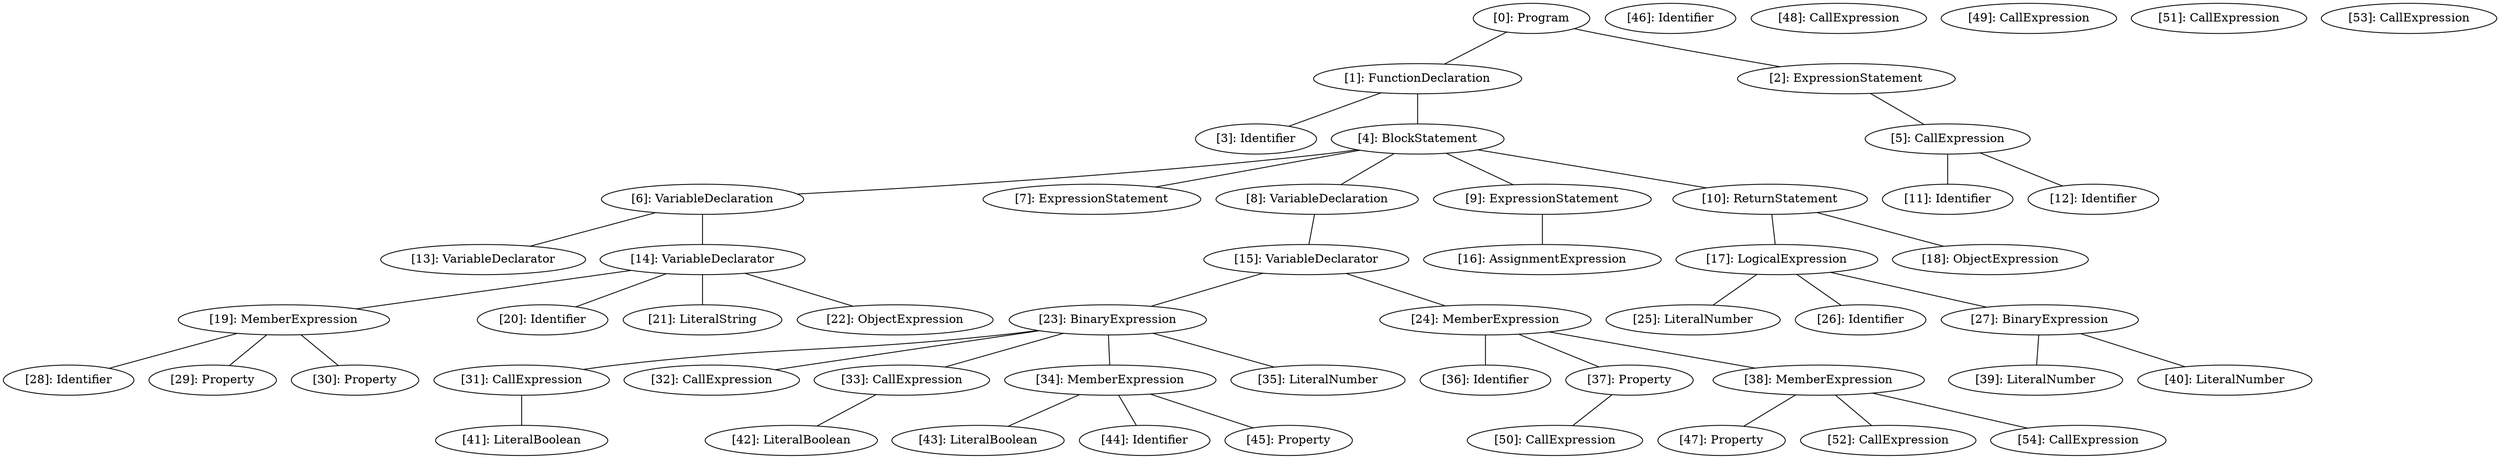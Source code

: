 // Result
graph {
	0 [label="[0]: Program"]
	1 [label="[1]: FunctionDeclaration"]
	2 [label="[2]: ExpressionStatement"]
	3 [label="[3]: Identifier"]
	4 [label="[4]: BlockStatement"]
	5 [label="[5]: CallExpression"]
	6 [label="[6]: VariableDeclaration"]
	7 [label="[7]: ExpressionStatement"]
	8 [label="[8]: VariableDeclaration"]
	9 [label="[9]: ExpressionStatement"]
	10 [label="[10]: ReturnStatement"]
	11 [label="[11]: Identifier"]
	12 [label="[12]: Identifier"]
	13 [label="[13]: VariableDeclarator"]
	14 [label="[14]: VariableDeclarator"]
	15 [label="[15]: VariableDeclarator"]
	16 [label="[16]: AssignmentExpression"]
	17 [label="[17]: LogicalExpression"]
	18 [label="[18]: ObjectExpression"]
	19 [label="[19]: MemberExpression"]
	20 [label="[20]: Identifier"]
	21 [label="[21]: LiteralString"]
	22 [label="[22]: ObjectExpression"]
	23 [label="[23]: BinaryExpression"]
	24 [label="[24]: MemberExpression"]
	25 [label="[25]: LiteralNumber"]
	26 [label="[26]: Identifier"]
	27 [label="[27]: BinaryExpression"]
	28 [label="[28]: Identifier"]
	29 [label="[29]: Property"]
	30 [label="[30]: Property"]
	31 [label="[31]: CallExpression"]
	32 [label="[32]: CallExpression"]
	33 [label="[33]: CallExpression"]
	34 [label="[34]: MemberExpression"]
	35 [label="[35]: LiteralNumber"]
	36 [label="[36]: Identifier"]
	37 [label="[37]: Property"]
	38 [label="[38]: MemberExpression"]
	39 [label="[39]: LiteralNumber"]
	40 [label="[40]: LiteralNumber"]
	41 [label="[41]: LiteralBoolean"]
	42 [label="[42]: LiteralBoolean"]
	43 [label="[43]: LiteralBoolean"]
	44 [label="[44]: Identifier"]
	45 [label="[45]: Property"]
	46 [label="[46]: Identifier"]
	47 [label="[47]: Property"]
	48 [label="[48]: CallExpression"]
	49 [label="[49]: CallExpression"]
	50 [label="[50]: CallExpression"]
	51 [label="[51]: CallExpression"]
	52 [label="[52]: CallExpression"]
	53 [label="[53]: CallExpression"]
	54 [label="[54]: CallExpression"]
	0 -- 1
	0 -- 2
	1 -- 3
	1 -- 4
	2 -- 5
	4 -- 6
	4 -- 7
	4 -- 8
	4 -- 9
	4 -- 10
	5 -- 11
	5 -- 12
	6 -- 13
	6 -- 14
	8 -- 15
	9 -- 16
	10 -- 17
	10 -- 18
	14 -- 19
	14 -- 20
	14 -- 21
	14 -- 22
	15 -- 23
	15 -- 24
	17 -- 25
	17 -- 26
	17 -- 27
	19 -- 28
	19 -- 29
	19 -- 30
	23 -- 31
	23 -- 32
	23 -- 33
	23 -- 34
	23 -- 35
	24 -- 36
	24 -- 37
	24 -- 38
	27 -- 39
	27 -- 40
	31 -- 41
	33 -- 42
	34 -- 43
	34 -- 44
	34 -- 45
	37 -- 50
	38 -- 47
	38 -- 52
	38 -- 54
}
